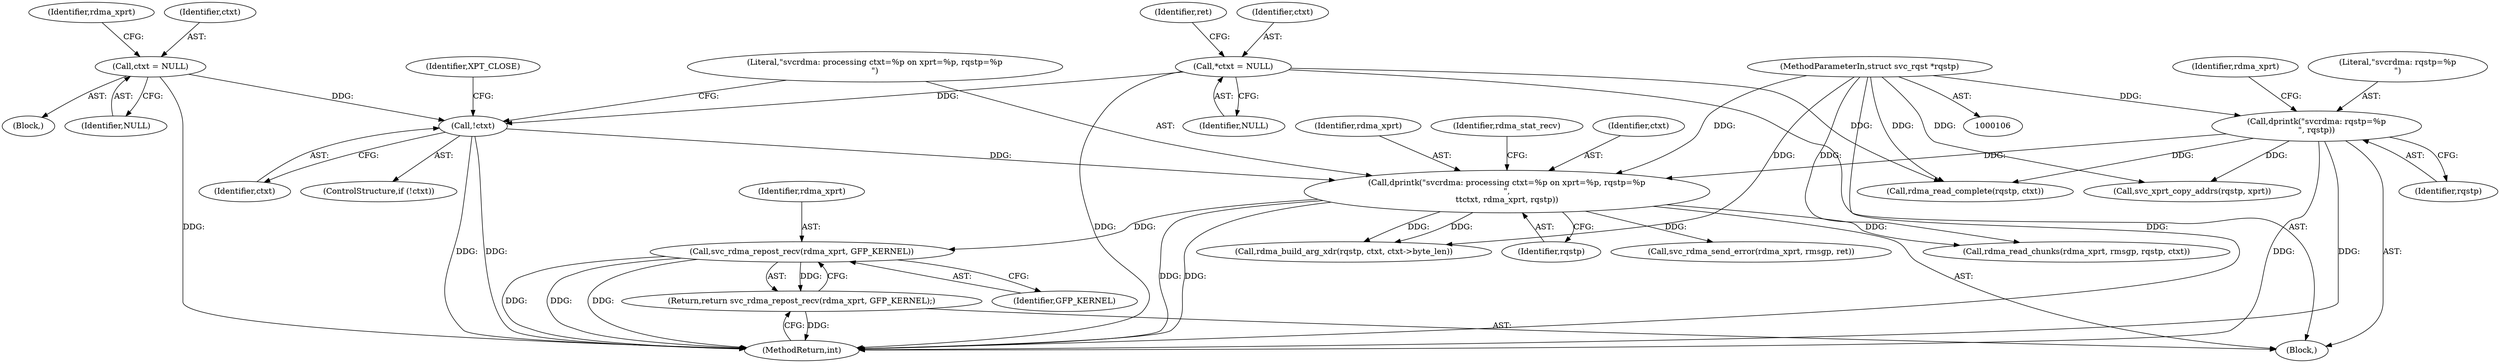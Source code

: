 digraph "0_linux_c70422f760c120480fee4de6c38804c72aa26bc1_30@API" {
"1000384" [label="(Call,svc_rdma_repost_recv(rdma_xprt, GFP_KERNEL))"];
"1000200" [label="(Call,dprintk(\"svcrdma: processing ctxt=%p on xprt=%p, rqstp=%p\n\",\n\t\tctxt, rdma_xprt, rqstp))"];
"1000188" [label="(Call,!ctxt)"];
"1000116" [label="(Call,*ctxt = NULL)"];
"1000179" [label="(Call,ctxt = NULL)"];
"1000124" [label="(Call,dprintk(\"svcrdma: rqstp=%p\n\", rqstp))"];
"1000107" [label="(MethodParameterIn,struct svc_rqst *rqstp)"];
"1000383" [label="(Return,return svc_rdma_repost_recv(rdma_xprt, GFP_KERNEL);)"];
"1000187" [label="(ControlStructure,if (!ctxt))"];
"1000360" [label="(Call,svc_xprt_copy_addrs(rqstp, xprt))"];
"1000130" [label="(Identifier,rdma_xprt)"];
"1000203" [label="(Identifier,rdma_xprt)"];
"1000386" [label="(Identifier,GFP_KERNEL)"];
"1000185" [label="(Identifier,rdma_xprt)"];
"1000193" [label="(Identifier,XPT_CLOSE)"];
"1000189" [label="(Identifier,ctxt)"];
"1000383" [label="(Return,return svc_rdma_repost_recv(rdma_xprt, GFP_KERNEL);)"];
"1000150" [label="(Call,rdma_read_complete(rqstp, ctxt))"];
"1000122" [label="(Identifier,ret)"];
"1000204" [label="(Identifier,rqstp)"];
"1000124" [label="(Call,dprintk(\"svcrdma: rqstp=%p\n\", rqstp))"];
"1000385" [label="(Identifier,rdma_xprt)"];
"1000275" [label="(Call,rdma_read_chunks(rdma_xprt, rmsgp, rqstp, ctxt))"];
"1000126" [label="(Identifier,rqstp)"];
"1000181" [label="(Identifier,NULL)"];
"1000116" [label="(Call,*ctxt = NULL)"];
"1000180" [label="(Identifier,ctxt)"];
"1000125" [label="(Literal,\"svcrdma: rqstp=%p\n\")"];
"1000117" [label="(Identifier,ctxt)"];
"1000108" [label="(Block,)"];
"1000384" [label="(Call,svc_rdma_repost_recv(rdma_xprt, GFP_KERNEL))"];
"1000208" [label="(Call,rdma_build_arg_xdr(rqstp, ctxt, ctxt->byte_len))"];
"1000387" [label="(MethodReturn,int)"];
"1000188" [label="(Call,!ctxt)"];
"1000169" [label="(Block,)"];
"1000207" [label="(Identifier,rdma_stat_recv)"];
"1000179" [label="(Call,ctxt = NULL)"];
"1000107" [label="(MethodParameterIn,struct svc_rqst *rqstp)"];
"1000202" [label="(Identifier,ctxt)"];
"1000201" [label="(Literal,\"svcrdma: processing ctxt=%p on xprt=%p, rqstp=%p\n\")"];
"1000366" [label="(Call,svc_rdma_send_error(rdma_xprt, rmsgp, ret))"];
"1000118" [label="(Identifier,NULL)"];
"1000200" [label="(Call,dprintk(\"svcrdma: processing ctxt=%p on xprt=%p, rqstp=%p\n\",\n\t\tctxt, rdma_xprt, rqstp))"];
"1000384" -> "1000383"  [label="AST: "];
"1000384" -> "1000386"  [label="CFG: "];
"1000385" -> "1000384"  [label="AST: "];
"1000386" -> "1000384"  [label="AST: "];
"1000383" -> "1000384"  [label="CFG: "];
"1000384" -> "1000387"  [label="DDG: "];
"1000384" -> "1000387"  [label="DDG: "];
"1000384" -> "1000387"  [label="DDG: "];
"1000384" -> "1000383"  [label="DDG: "];
"1000200" -> "1000384"  [label="DDG: "];
"1000200" -> "1000108"  [label="AST: "];
"1000200" -> "1000204"  [label="CFG: "];
"1000201" -> "1000200"  [label="AST: "];
"1000202" -> "1000200"  [label="AST: "];
"1000203" -> "1000200"  [label="AST: "];
"1000204" -> "1000200"  [label="AST: "];
"1000207" -> "1000200"  [label="CFG: "];
"1000200" -> "1000387"  [label="DDG: "];
"1000200" -> "1000387"  [label="DDG: "];
"1000188" -> "1000200"  [label="DDG: "];
"1000124" -> "1000200"  [label="DDG: "];
"1000107" -> "1000200"  [label="DDG: "];
"1000200" -> "1000208"  [label="DDG: "];
"1000200" -> "1000208"  [label="DDG: "];
"1000200" -> "1000275"  [label="DDG: "];
"1000200" -> "1000366"  [label="DDG: "];
"1000188" -> "1000187"  [label="AST: "];
"1000188" -> "1000189"  [label="CFG: "];
"1000189" -> "1000188"  [label="AST: "];
"1000193" -> "1000188"  [label="CFG: "];
"1000201" -> "1000188"  [label="CFG: "];
"1000188" -> "1000387"  [label="DDG: "];
"1000188" -> "1000387"  [label="DDG: "];
"1000116" -> "1000188"  [label="DDG: "];
"1000179" -> "1000188"  [label="DDG: "];
"1000116" -> "1000108"  [label="AST: "];
"1000116" -> "1000118"  [label="CFG: "];
"1000117" -> "1000116"  [label="AST: "];
"1000118" -> "1000116"  [label="AST: "];
"1000122" -> "1000116"  [label="CFG: "];
"1000116" -> "1000387"  [label="DDG: "];
"1000116" -> "1000150"  [label="DDG: "];
"1000179" -> "1000169"  [label="AST: "];
"1000179" -> "1000181"  [label="CFG: "];
"1000180" -> "1000179"  [label="AST: "];
"1000181" -> "1000179"  [label="AST: "];
"1000185" -> "1000179"  [label="CFG: "];
"1000179" -> "1000387"  [label="DDG: "];
"1000124" -> "1000108"  [label="AST: "];
"1000124" -> "1000126"  [label="CFG: "];
"1000125" -> "1000124"  [label="AST: "];
"1000126" -> "1000124"  [label="AST: "];
"1000130" -> "1000124"  [label="CFG: "];
"1000124" -> "1000387"  [label="DDG: "];
"1000124" -> "1000387"  [label="DDG: "];
"1000107" -> "1000124"  [label="DDG: "];
"1000124" -> "1000150"  [label="DDG: "];
"1000124" -> "1000360"  [label="DDG: "];
"1000107" -> "1000106"  [label="AST: "];
"1000107" -> "1000387"  [label="DDG: "];
"1000107" -> "1000150"  [label="DDG: "];
"1000107" -> "1000208"  [label="DDG: "];
"1000107" -> "1000275"  [label="DDG: "];
"1000107" -> "1000360"  [label="DDG: "];
"1000383" -> "1000108"  [label="AST: "];
"1000387" -> "1000383"  [label="CFG: "];
"1000383" -> "1000387"  [label="DDG: "];
}
